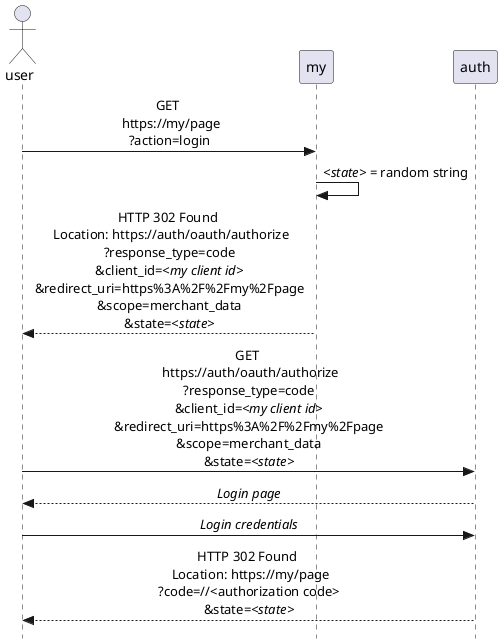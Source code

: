 @startuml
!pragma teoz true
skinparam style strictuml
skinparam shadowing false
skinparam sequenceMessageAlign center

actor user

user  -> my   : GET \n https://my/page\n?action=login
my    -> my   : //<state>// = random string
my   --> user : HTTP 302 Found \n Location: https://auth/oauth/authorize\n?response_type=code\n&client_id=//<my client id>//\n&redirect_uri=https%3A%2F%2Fmy%2Fpage\n&scope=merchant_data\n&state=//<state>//
user  -> auth : GET \n https://auth/oauth/authorize\n?response_type=code\n&client_id=//<my client id>//\n&redirect_uri=https%3A%2F%2Fmy%2Fpage\n&scope=merchant_data\n&state=//<state>//
auth --> user : //Login page//
user  -> auth : //Login credentials//
auth --> user : HTTP 302 Found \n Location: https://my/page\n?code=//<authorization code>\n&state=//<state>//

@enduml

